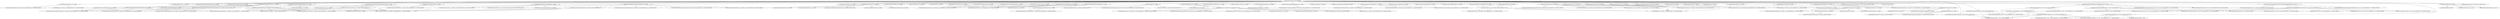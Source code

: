 digraph NationalSecurityAgency__emissary {
	"gov.nsa.emissary:emissary:jar:8.30.0-SNAPSHOT" -> "ch.qos.logback:logback-classic:jar:1.5.13:compile" ; 
	"gov.nsa.emissary:emissary:jar:8.30.0-SNAPSHOT" -> "ch.qos.logback:logback-core:jar:1.5.13:compile" ; 
	"gov.nsa.emissary:emissary:jar:8.30.0-SNAPSHOT" -> "com.fasterxml.jackson.core:jackson-annotations:jar:2.18.3:compile" ; 
	"gov.nsa.emissary:emissary:jar:8.30.0-SNAPSHOT" -> "com.fasterxml.jackson.core:jackson-core:jar:2.18.3:compile" ; 
	"gov.nsa.emissary:emissary:jar:8.30.0-SNAPSHOT" -> "com.fasterxml.jackson.core:jackson-databind:jar:2.18.3:compile" ; 
	"gov.nsa.emissary:emissary:jar:8.30.0-SNAPSHOT" -> "com.fasterxml.jackson.datatype:jackson-datatype-jsr310:jar:2.18.3:compile" ; 
	"gov.nsa.emissary:emissary:jar:8.30.0-SNAPSHOT" -> "com.google.code.gson:gson:jar:2.10.1:compile" ; 
	"gov.nsa.emissary:emissary:jar:8.30.0-SNAPSHOT" -> "com.google.guava:guava:jar:32.1.2-jre:compile" ; 
	"gov.nsa.emissary:emissary:jar:8.30.0-SNAPSHOT" -> "commons-codec:commons-codec:jar:1.18.0:compile" ; 
	"gov.nsa.emissary:emissary:jar:8.30.0-SNAPSHOT" -> "commons-io:commons-io:jar:2.19.0:compile" ; 
	"gov.nsa.emissary:emissary:jar:8.30.0-SNAPSHOT" -> "info.picocli:picocli:jar:4.7.4:compile" ; 
	"gov.nsa.emissary:emissary:jar:8.30.0-SNAPSHOT" -> "io.dropwizard.metrics:metrics-core:jar:4.2.30:compile" ; 
	"gov.nsa.emissary:emissary:jar:8.30.0-SNAPSHOT" -> "io.dropwizard.metrics:metrics-graphite:jar:4.2.30:compile" ; 
	"gov.nsa.emissary:emissary:jar:8.30.0-SNAPSHOT" -> "io.dropwizard.metrics:metrics-healthchecks:jar:4.2.30:compile" ; 
	"gov.nsa.emissary:emissary:jar:8.30.0-SNAPSHOT" -> "io.dropwizard.metrics:metrics-jmx:jar:4.2.30:compile" ; 
	"gov.nsa.emissary:emissary:jar:8.30.0-SNAPSHOT" -> "io.dropwizard.metrics:metrics-jvm:jar:4.2.30:compile" ; 
	"gov.nsa.emissary:emissary:jar:8.30.0-SNAPSHOT" -> "io.grpc:grpc-api:jar:1.45.1:compile" ; 
	"gov.nsa.emissary:emissary:jar:8.30.0-SNAPSHOT" -> "jakarta.annotation:jakarta.annotation-api:jar:2.1.1:compile" ; 
	"gov.nsa.emissary:emissary:jar:8.30.0-SNAPSHOT" -> "jakarta.ws.rs:jakarta.ws.rs-api:jar:3.1.0:compile" ; 
	"gov.nsa.emissary:emissary:jar:8.30.0-SNAPSHOT" -> "jakarta.xml.bind:jakarta.xml.bind-api:jar:4.0.2:compile" ; 
	"gov.nsa.emissary:emissary:jar:8.30.0-SNAPSHOT" -> "net.logstash.logback:logstash-logback-encoder:jar:7.2:compile" ; 
	"gov.nsa.emissary:emissary:jar:8.30.0-SNAPSHOT" -> "net.spy:spymemcached:jar:2.12.3:compile" ; 
	"gov.nsa.emissary:emissary:jar:8.30.0-SNAPSHOT" -> "org.apache.commons:commons-collections4:jar:4.4:compile" ; 
	"gov.nsa.emissary:emissary:jar:8.30.0-SNAPSHOT" -> "org.apache.commons:commons-compress:jar:1.27.1:compile" ; 
	"gov.nsa.emissary:emissary:jar:8.30.0-SNAPSHOT" -> "org.apache.commons:commons-exec:jar:1.4.0:compile" ; 
	"gov.nsa.emissary:emissary:jar:8.30.0-SNAPSHOT" -> "org.apache.commons:commons-lang3:jar:3.17.0:compile" ; 
	"gov.nsa.emissary:emissary:jar:8.30.0-SNAPSHOT" -> "org.apache.commons:commons-pool2:jar:2.11.1:compile" ; 
	"gov.nsa.emissary:emissary:jar:8.30.0-SNAPSHOT" -> "org.apache.httpcomponents.client5:httpclient5:jar:5.2.1:compile" ; 
	"gov.nsa.emissary:emissary:jar:8.30.0-SNAPSHOT" -> "org.apache.httpcomponents.core5:httpcore5:jar:5.2.1:compile" ; 
	"gov.nsa.emissary:emissary:jar:8.30.0-SNAPSHOT" -> "org.eclipse.jetty:jetty-http:jar:11.0.24:compile" ; 
	"gov.nsa.emissary:emissary:jar:8.30.0-SNAPSHOT" -> "org.eclipse.jetty:jetty-security:jar:11.0.24:compile" ; 
	"gov.nsa.emissary:emissary:jar:8.30.0-SNAPSHOT" -> "org.eclipse.jetty:jetty-server:jar:11.0.24:compile" ; 
	"gov.nsa.emissary:emissary:jar:8.30.0-SNAPSHOT" -> "org.eclipse.jetty:jetty-servlet:jar:11.0.24:compile" ; 
	"gov.nsa.emissary:emissary:jar:8.30.0-SNAPSHOT" -> "org.eclipse.jetty:jetty-util:jar:11.0.24:compile" ; 
	"gov.nsa.emissary:emissary:jar:8.30.0-SNAPSHOT" -> "org.eclipse.jetty.toolchain:jetty-jakarta-servlet-api:jar:5.0.2:compile" ; 
	"gov.nsa.emissary:emissary:jar:8.30.0-SNAPSHOT" -> "org.glassfish.jersey.containers:jersey-container-servlet-core:jar:3.1.3:compile" ; 
	"gov.nsa.emissary:emissary:jar:8.30.0-SNAPSHOT" -> "org.glassfish.jersey.core:jersey-server:jar:3.1.3:compile" ; 
	"gov.nsa.emissary:emissary:jar:8.30.0-SNAPSHOT" -> "org.glassfish.jersey.ext:jersey-mvc:jar:3.1.3:compile" ; 
	"gov.nsa.emissary:emissary:jar:8.30.0-SNAPSHOT" -> "org.glassfish.jersey.ext:jersey-mvc-mustache:jar:3.1.3:compile" ; 
	"gov.nsa.emissary:emissary:jar:8.30.0-SNAPSHOT" -> "org.glassfish.jersey.media:jersey-media-json-jackson:jar:3.1.3:compile" ; 
	"gov.nsa.emissary:emissary:jar:8.30.0-SNAPSHOT" -> "org.glassfish.jersey.media:jersey-media-multipart:jar:3.1.3:compile" ; 
	"gov.nsa.emissary:emissary:jar:8.30.0-SNAPSHOT" -> "org.jdom:jdom2:jar:2.0.6.1:compile" ; 
	"gov.nsa.emissary:emissary:jar:8.30.0-SNAPSHOT" -> "org.slf4j:log4j-over-slf4j:jar:2.0.7:compile" ; 
	"gov.nsa.emissary:emissary:jar:8.30.0-SNAPSHOT" -> "org.slf4j:slf4j-api:jar:2.0.7:compile" ; 
	"gov.nsa.emissary:emissary:jar:8.30.0-SNAPSHOT" -> "io.grpc:grpc-netty-shaded:jar:1.45.1:runtime" ; 
	"gov.nsa.emissary:emissary:jar:8.30.0-SNAPSHOT" -> "org.codehaus.janino:janino:jar:3.1.12:runtime" ; 
	"gov.nsa.emissary:emissary:jar:8.30.0-SNAPSHOT" -> "org.glassfish.jaxb:jaxb-runtime:jar:4.0.5:runtime" ; 
	"gov.nsa.emissary:emissary:jar:8.30.0-SNAPSHOT" -> "org.glassfish.jersey.inject:jersey-hk2:jar:3.1.3:runtime" ; 
	"gov.nsa.emissary:emissary:jar:8.30.0-SNAPSHOT" -> "com.google.errorprone:error_prone_annotations:jar:2.23.0:test (scope not updated to compile)" ; 
	"gov.nsa.emissary:emissary:jar:8.30.0-SNAPSHOT" -> "com.ibm.icu:icu4j:jar:73.2:test" ; 
	"gov.nsa.emissary:emissary:jar:8.30.0-SNAPSHOT" -> "org.glassfish.jersey.test-framework:jersey-test-framework-core:jar:3.1.3:test" ; 
	"gov.nsa.emissary:emissary:jar:8.30.0-SNAPSHOT" -> "org.glassfish.jersey.test-framework.providers:jersey-test-framework-provider-jetty:jar:3.1.3:test" ; 
	"gov.nsa.emissary:emissary:jar:8.30.0-SNAPSHOT" -> "org.junit.jupiter:junit-jupiter-api:jar:5.12.2:test (scope not updated to test)" ; 
	"gov.nsa.emissary:emissary:jar:8.30.0-SNAPSHOT" -> "org.junit.jupiter:junit-jupiter-params:jar:5.12.2:test (scope not updated to test)" ; 
	"gov.nsa.emissary:emissary:jar:8.30.0-SNAPSHOT" -> "org.junit.platform:junit-platform-commons:jar:1.12.2:test (scope not updated to test)" ; 
	"gov.nsa.emissary:emissary:jar:8.30.0-SNAPSHOT" -> "org.mockito:mockito-core:jar:5.17.0:test" ; 
	"gov.nsa.emissary:emissary:jar:8.30.0-SNAPSHOT" -> "org.opentest4j:opentest4j:jar:1.3.0:test (scope not updated to test)" ; 
	"ch.qos.logback:logback-classic:jar:1.5.13:compile" -> "(ch.qos.logback:logback-core:jar:1.5.13:compile - version managed from 1.5.13; omitted for duplicate)" ; 
	"ch.qos.logback:logback-classic:jar:1.5.13:compile" -> "(org.slf4j:slf4j-api:jar:2.0.7:compile - version managed from 2.0.15; omitted for duplicate)" ; 
	"com.fasterxml.jackson.core:jackson-databind:jar:2.18.3:compile" -> "(com.fasterxml.jackson.core:jackson-annotations:jar:2.18.3:compile - version managed from 2.18.3; omitted for duplicate)" ; 
	"com.fasterxml.jackson.core:jackson-databind:jar:2.18.3:compile" -> "(com.fasterxml.jackson.core:jackson-core:jar:2.18.3:compile - version managed from 2.18.3; omitted for duplicate)" ; 
	"com.fasterxml.jackson.datatype:jackson-datatype-jsr310:jar:2.18.3:compile" -> "(com.fasterxml.jackson.core:jackson-annotations:jar:2.18.3:compile - version managed from 2.18.3; omitted for duplicate)" ; 
	"com.fasterxml.jackson.datatype:jackson-datatype-jsr310:jar:2.18.3:compile" -> "(com.fasterxml.jackson.core:jackson-core:jar:2.18.3:compile - version managed from 2.18.3; omitted for duplicate)" ; 
	"com.fasterxml.jackson.datatype:jackson-datatype-jsr310:jar:2.18.3:compile" -> "(com.fasterxml.jackson.core:jackson-databind:jar:2.18.3:compile - version managed from 2.18.3; omitted for duplicate)" ; 
	"com.google.guava:guava:jar:32.1.2-jre:compile" -> "com.google.guava:failureaccess:jar:1.0.1:compile" ; 
	"com.google.guava:guava:jar:32.1.2-jre:compile" -> "com.google.guava:listenablefuture:jar:9999.0-empty-to-avoid-conflict-with-guava:compile" ; 
	"com.google.guava:guava:jar:32.1.2-jre:compile" -> "com.google.code.findbugs:jsr305:jar:3.0.2:compile" ; 
	"com.google.guava:guava:jar:32.1.2-jre:compile" -> "org.checkerframework:checker-qual:jar:3.33.0:compile" ; 
	"com.google.guava:guava:jar:32.1.2-jre:compile" -> "com.google.j2objc:j2objc-annotations:jar:2.8:compile" ; 
	"io.dropwizard.metrics:metrics-core:jar:4.2.30:compile" -> "(org.slf4j:slf4j-api:jar:2.0.7:compile - version managed from 1.7.36; omitted for duplicate)" ; 
	"io.dropwizard.metrics:metrics-graphite:jar:4.2.30:compile" -> "(io.dropwizard.metrics:metrics-core:jar:4.2.30:compile - version managed from 4.2.30; omitted for duplicate)" ; 
	"io.dropwizard.metrics:metrics-graphite:jar:4.2.30:compile" -> "com.rabbitmq:amqp-client:jar:5.24.0:compile" ; 
	"io.dropwizard.metrics:metrics-graphite:jar:4.2.30:compile" -> "(org.slf4j:slf4j-api:jar:2.0.7:compile - version managed from 1.7.36; omitted for duplicate)" ; 
	"io.dropwizard.metrics:metrics-healthchecks:jar:4.2.30:compile" -> "(io.dropwizard.metrics:metrics-core:jar:4.2.30:compile - version managed from 4.2.30; omitted for duplicate)" ; 
	"io.dropwizard.metrics:metrics-healthchecks:jar:4.2.30:compile" -> "(org.slf4j:slf4j-api:jar:2.0.7:compile - version managed from 1.7.36; omitted for duplicate)" ; 
	"io.dropwizard.metrics:metrics-jmx:jar:4.2.30:compile" -> "(io.dropwizard.metrics:metrics-core:jar:4.2.30:compile - version managed from 4.2.30; omitted for duplicate)" ; 
	"io.dropwizard.metrics:metrics-jmx:jar:4.2.30:compile" -> "(org.slf4j:slf4j-api:jar:2.0.7:compile - version managed from 1.7.36; omitted for duplicate)" ; 
	"io.dropwizard.metrics:metrics-jvm:jar:4.2.30:compile" -> "(io.dropwizard.metrics:metrics-core:jar:4.2.30:compile - version managed from 4.2.30; omitted for duplicate)" ; 
	"io.dropwizard.metrics:metrics-jvm:jar:4.2.30:compile" -> "(org.slf4j:slf4j-api:jar:2.0.7:compile - version managed from 1.7.36; omitted for duplicate)" ; 
	"io.grpc:grpc-api:jar:1.45.1:compile" -> "io.grpc:grpc-context:jar:1.45.1:compile (version managed from 1.45.1)" ; 
	"io.grpc:grpc-api:jar:1.45.1:compile" -> "(com.google.code.findbugs:jsr305:jar:3.0.2:compile - omitted for duplicate)" ; 
	"io.grpc:grpc-api:jar:1.45.1:compile" -> "(com.google.errorprone:error_prone_annotations:jar:2.23.0:compile - version managed from 2.10.0; omitted for duplicate)" ; 
	"io.grpc:grpc-api:jar:1.45.1:compile" -> "(com.google.guava:guava:jar:32.1.2-jre:runtime - version managed from 31.0.1-android; omitted for duplicate)" ; 
	"jakarta.xml.bind:jakarta.xml.bind-api:jar:4.0.2:compile" -> "jakarta.activation:jakarta.activation-api:jar:2.1.3:compile" ; 
	"net.logstash.logback:logstash-logback-encoder:jar:7.2:compile" -> "(com.fasterxml.jackson.core:jackson-databind:jar:2.18.3:compile - version managed from 2.13.3; omitted for duplicate)" ; 
	"org.apache.commons:commons-compress:jar:1.27.1:compile" -> "(commons-codec:commons-codec:jar:1.18.0:compile - version managed from 1.17.1; omitted for duplicate)" ; 
	"org.apache.commons:commons-compress:jar:1.27.1:compile" -> "(commons-io:commons-io:jar:2.19.0:compile - version managed from 2.16.1; omitted for duplicate)" ; 
	"org.apache.commons:commons-compress:jar:1.27.1:compile" -> "(org.apache.commons:commons-lang3:jar:3.17.0:compile - version managed from 3.16.0; omitted for duplicate)" ; 
	"org.apache.httpcomponents.client5:httpclient5:jar:5.2.1:compile" -> "(org.apache.httpcomponents.core5:httpcore5:jar:5.2.1:compile - version managed from 5.2; omitted for duplicate)" ; 
	"org.apache.httpcomponents.client5:httpclient5:jar:5.2.1:compile" -> "org.apache.httpcomponents.core5:httpcore5-h2:jar:5.2:compile" ; 
	"org.apache.httpcomponents.client5:httpclient5:jar:5.2.1:compile" -> "(org.slf4j:slf4j-api:jar:2.0.7:compile - version managed from 1.7.36; omitted for duplicate)" ; 
	"org.apache.httpcomponents.core5:httpcore5-h2:jar:5.2:compile" -> "(org.apache.httpcomponents.core5:httpcore5:jar:5.2.1:compile - version managed from 5.2; omitted for duplicate)" ; 
	"org.eclipse.jetty:jetty-http:jar:11.0.24:compile" -> "org.eclipse.jetty:jetty-io:jar:11.0.24:compile (version managed from 11.0.24)" ; 
	"org.eclipse.jetty:jetty-http:jar:11.0.24:compile" -> "(org.eclipse.jetty:jetty-util:jar:11.0.24:compile - version managed from 11.0.24; omitted for duplicate)" ; 
	"org.eclipse.jetty:jetty-http:jar:11.0.24:compile" -> "(org.slf4j:slf4j-api:jar:2.0.7:compile - version managed from 2.0.9; omitted for duplicate)" ; 
	"org.eclipse.jetty:jetty-io:jar:11.0.24:compile (version managed from 11.0.24)" -> "(org.eclipse.jetty:jetty-util:jar:11.0.24:compile - version managed from 11.0.24; omitted for duplicate)" ; 
	"org.eclipse.jetty:jetty-io:jar:11.0.24:compile (version managed from 11.0.24)" -> "(org.slf4j:slf4j-api:jar:2.0.7:compile - version managed from 2.0.9; omitted for duplicate)" ; 
	"org.eclipse.jetty:jetty-security:jar:11.0.24:compile" -> "(org.eclipse.jetty:jetty-server:jar:11.0.24:compile - version managed from 11.0.24; omitted for duplicate)" ; 
	"org.eclipse.jetty:jetty-security:jar:11.0.24:compile" -> "(org.slf4j:slf4j-api:jar:2.0.7:compile - version managed from 2.0.9; omitted for duplicate)" ; 
	"org.eclipse.jetty:jetty-server:jar:11.0.24:compile" -> "(org.eclipse.jetty:jetty-http:jar:11.0.24:compile - version managed from 11.0.24; omitted for duplicate)" ; 
	"org.eclipse.jetty:jetty-server:jar:11.0.24:compile" -> "(org.eclipse.jetty:jetty-io:jar:11.0.24:compile - version managed from 11.0.24; omitted for duplicate)" ; 
	"org.eclipse.jetty:jetty-server:jar:11.0.24:compile" -> "(org.eclipse.jetty.toolchain:jetty-jakarta-servlet-api:jar:5.0.2:compile - version managed from 5.0.2; omitted for duplicate)" ; 
	"org.eclipse.jetty:jetty-server:jar:11.0.24:compile" -> "(org.slf4j:slf4j-api:jar:2.0.7:compile - version managed from 2.0.9; omitted for duplicate)" ; 
	"org.eclipse.jetty:jetty-servlet:jar:11.0.24:compile" -> "(org.eclipse.jetty:jetty-security:jar:11.0.24:compile - version managed from 11.0.24; omitted for duplicate)" ; 
	"org.eclipse.jetty:jetty-servlet:jar:11.0.24:compile" -> "(org.slf4j:slf4j-api:jar:2.0.7:compile - version managed from 2.0.9; omitted for duplicate)" ; 
	"org.eclipse.jetty:jetty-util:jar:11.0.24:compile" -> "(org.slf4j:slf4j-api:jar:2.0.7:compile - version managed from 2.0.9; omitted for duplicate)" ; 
	"org.glassfish.jersey.containers:jersey-container-servlet-core:jar:3.1.3:compile" -> "jakarta.inject:jakarta.inject-api:jar:2.0.1:compile" ; 
	"org.glassfish.jersey.containers:jersey-container-servlet-core:jar:3.1.3:compile" -> "org.glassfish.jersey.core:jersey-common:jar:3.1.3:compile (version managed from 3.1.3)" ; 
	"org.glassfish.jersey.containers:jersey-container-servlet-core:jar:3.1.3:compile" -> "(org.glassfish.jersey.core:jersey-server:jar:3.1.3:compile - version managed from 3.1.3; omitted for duplicate)" ; 
	"org.glassfish.jersey.containers:jersey-container-servlet-core:jar:3.1.3:compile" -> "(jakarta.ws.rs:jakarta.ws.rs-api:jar:3.1.0:compile - version managed from 3.1.0; omitted for duplicate)" ; 
	"org.glassfish.jersey.core:jersey-common:jar:3.1.3:compile (version managed from 3.1.3)" -> "(jakarta.ws.rs:jakarta.ws.rs-api:jar:3.1.0:compile - version managed from 3.1.0; omitted for duplicate)" ; 
	"org.glassfish.jersey.core:jersey-common:jar:3.1.3:compile (version managed from 3.1.3)" -> "(jakarta.annotation:jakarta.annotation-api:jar:2.1.1:compile - version managed from 2.1.1; omitted for duplicate)" ; 
	"org.glassfish.jersey.core:jersey-common:jar:3.1.3:compile (version managed from 3.1.3)" -> "(jakarta.inject:jakarta.inject-api:jar:2.0.1:compile - omitted for duplicate)" ; 
	"org.glassfish.jersey.core:jersey-common:jar:3.1.3:compile (version managed from 3.1.3)" -> "org.glassfish.hk2:osgi-resource-locator:jar:1.0.3:compile" ; 
	"org.glassfish.jersey.core:jersey-server:jar:3.1.3:compile" -> "(org.glassfish.jersey.core:jersey-common:jar:3.1.3:compile - version managed from 3.1.3; omitted for duplicate)" ; 
	"org.glassfish.jersey.core:jersey-server:jar:3.1.3:compile" -> "org.glassfish.jersey.core:jersey-client:jar:3.1.3:compile (version managed from 3.1.3)" ; 
	"org.glassfish.jersey.core:jersey-server:jar:3.1.3:compile" -> "(jakarta.ws.rs:jakarta.ws.rs-api:jar:3.1.0:compile - version managed from 3.1.0; omitted for duplicate)" ; 
	"org.glassfish.jersey.core:jersey-server:jar:3.1.3:compile" -> "(jakarta.annotation:jakarta.annotation-api:jar:2.1.1:compile - version managed from 2.1.1; omitted for duplicate)" ; 
	"org.glassfish.jersey.core:jersey-server:jar:3.1.3:compile" -> "(jakarta.inject:jakarta.inject-api:jar:2.0.1:compile - omitted for duplicate)" ; 
	"org.glassfish.jersey.core:jersey-server:jar:3.1.3:compile" -> "jakarta.validation:jakarta.validation-api:jar:3.0.2:compile" ; 
	"org.glassfish.jersey.core:jersey-client:jar:3.1.3:compile (version managed from 3.1.3)" -> "(jakarta.ws.rs:jakarta.ws.rs-api:jar:3.1.0:compile - version managed from 3.1.0; omitted for duplicate)" ; 
	"org.glassfish.jersey.core:jersey-client:jar:3.1.3:compile (version managed from 3.1.3)" -> "(org.glassfish.jersey.core:jersey-common:jar:3.1.3:compile - version managed from 3.1.3; omitted for duplicate)" ; 
	"org.glassfish.jersey.core:jersey-client:jar:3.1.3:compile (version managed from 3.1.3)" -> "(jakarta.inject:jakarta.inject-api:jar:2.0.1:compile - omitted for duplicate)" ; 
	"org.glassfish.jersey.ext:jersey-mvc:jar:3.1.3:compile" -> "(org.glassfish.jersey.core:jersey-server:jar:3.1.3:compile - version managed from 3.1.3; omitted for duplicate)" ; 
	"org.glassfish.jersey.ext:jersey-mvc:jar:3.1.3:compile" -> "(jakarta.ws.rs:jakarta.ws.rs-api:jar:3.1.0:compile - version managed from 3.1.0; omitted for duplicate)" ; 
	"org.glassfish.jersey.ext:jersey-mvc-mustache:jar:3.1.3:compile" -> "(org.glassfish.jersey.ext:jersey-mvc:jar:3.1.3:compile - version managed from 3.1.3; omitted for duplicate)" ; 
	"org.glassfish.jersey.ext:jersey-mvc-mustache:jar:3.1.3:compile" -> "com.github.spullara.mustache.java:compiler:jar:0.9.10:compile" ; 
	"org.glassfish.jersey.ext:jersey-mvc-mustache:jar:3.1.3:compile" -> "(com.google.guava:guava:jar:32.1.2-jre:compile - version managed from 31.1-jre; omitted for duplicate)" ; 
	"org.glassfish.jersey.ext:jersey-mvc-mustache:jar:3.1.3:compile" -> "(jakarta.ws.rs:jakarta.ws.rs-api:jar:3.1.0:compile - version managed from 3.1.0; omitted for duplicate)" ; 
	"org.glassfish.jersey.media:jersey-media-json-jackson:jar:3.1.3:compile" -> "(org.glassfish.jersey.core:jersey-common:jar:3.1.3:compile - version managed from 3.1.3; omitted for duplicate)" ; 
	"org.glassfish.jersey.media:jersey-media-json-jackson:jar:3.1.3:compile" -> "org.glassfish.jersey.ext:jersey-entity-filtering:jar:3.1.3:compile (version managed from 3.1.3)" ; 
	"org.glassfish.jersey.media:jersey-media-json-jackson:jar:3.1.3:compile" -> "(com.fasterxml.jackson.core:jackson-annotations:jar:2.18.3:compile - version managed from 2.14.1; omitted for duplicate)" ; 
	"org.glassfish.jersey.media:jersey-media-json-jackson:jar:3.1.3:compile" -> "(com.fasterxml.jackson.core:jackson-databind:jar:2.18.3:compile - version managed from 2.14.1; omitted for duplicate)" ; 
	"org.glassfish.jersey.media:jersey-media-json-jackson:jar:3.1.3:compile" -> "com.fasterxml.jackson.module:jackson-module-jakarta-xmlbind-annotations:jar:2.18.3:compile (version managed from 2.14.1)" ; 
	"org.glassfish.jersey.media:jersey-media-json-jackson:jar:3.1.3:compile" -> "(jakarta.xml.bind:jakarta.xml.bind-api:jar:4.0.2:compile - version managed from 4.0.0; omitted for duplicate)" ; 
	"org.glassfish.jersey.ext:jersey-entity-filtering:jar:3.1.3:compile (version managed from 3.1.3)" -> "(jakarta.ws.rs:jakarta.ws.rs-api:jar:3.1.0:compile - version managed from 3.1.0; omitted for duplicate)" ; 
	"com.fasterxml.jackson.module:jackson-module-jakarta-xmlbind-annotations:jar:2.18.3:compile (version managed from 2.14.1)" -> "(com.fasterxml.jackson.core:jackson-annotations:jar:2.18.3:compile - version managed from 2.18.3; omitted for duplicate)" ; 
	"com.fasterxml.jackson.module:jackson-module-jakarta-xmlbind-annotations:jar:2.18.3:compile (version managed from 2.14.1)" -> "(com.fasterxml.jackson.core:jackson-core:jar:2.18.3:compile - version managed from 2.18.3; omitted for duplicate)" ; 
	"com.fasterxml.jackson.module:jackson-module-jakarta-xmlbind-annotations:jar:2.18.3:compile (version managed from 2.14.1)" -> "(com.fasterxml.jackson.core:jackson-databind:jar:2.18.3:compile - version managed from 2.18.3; omitted for duplicate)" ; 
	"org.glassfish.jersey.media:jersey-media-multipart:jar:3.1.3:compile" -> "(org.glassfish.jersey.core:jersey-common:jar:3.1.3:compile - version managed from 3.1.3; omitted for duplicate)" ; 
	"org.glassfish.jersey.media:jersey-media-multipart:jar:3.1.3:compile" -> "org.jvnet.mimepull:mimepull:jar:1.9.15:compile" ; 
	"org.slf4j:log4j-over-slf4j:jar:2.0.7:compile" -> "(org.slf4j:slf4j-api:jar:2.0.7:compile - version managed from 2.0.7; omitted for duplicate)" ; 
	"io.grpc:grpc-netty-shaded:jar:1.45.1:runtime" -> "(com.google.guava:guava:jar:32.1.2-jre:runtime - version managed from 31.0.1-android; omitted for duplicate)" ; 
	"io.grpc:grpc-netty-shaded:jar:1.45.1:runtime" -> "(com.google.errorprone:error_prone_annotations:jar:2.23.0:runtime - version managed from 2.10.0; omitted for duplicate)" ; 
	"io.grpc:grpc-netty-shaded:jar:1.45.1:runtime" -> "io.perfmark:perfmark-api:jar:0.23.0:runtime" ; 
	"io.grpc:grpc-netty-shaded:jar:1.45.1:runtime" -> "io.grpc:grpc-core:jar:1.45.1:runtime (version managed from [1.45.1])" ; 
	"io.grpc:grpc-core:jar:1.45.1:runtime (version managed from [1.45.1])" -> "(io.grpc:grpc-api:jar:1.45.1:runtime - version managed from [1.45.1]; omitted for duplicate)" ; 
	"io.grpc:grpc-core:jar:1.45.1:runtime (version managed from [1.45.1])" -> "(com.google.code.gson:gson:jar:2.10.1:runtime - version managed from 2.8.9; omitted for duplicate)" ; 
	"io.grpc:grpc-core:jar:1.45.1:runtime (version managed from [1.45.1])" -> "com.google.android:annotations:jar:4.1.1.4:runtime" ; 
	"io.grpc:grpc-core:jar:1.45.1:runtime (version managed from [1.45.1])" -> "org.codehaus.mojo:animal-sniffer-annotations:jar:1.19:runtime" ; 
	"io.grpc:grpc-core:jar:1.45.1:runtime (version managed from [1.45.1])" -> "(com.google.errorprone:error_prone_annotations:jar:2.23.0:runtime - version managed from 2.10.0; omitted for duplicate)" ; 
	"io.grpc:grpc-core:jar:1.45.1:runtime (version managed from [1.45.1])" -> "(com.google.guava:guava:jar:32.1.2-jre:runtime - version managed from 31.0.1-android; omitted for duplicate)" ; 
	"io.grpc:grpc-core:jar:1.45.1:runtime (version managed from [1.45.1])" -> "(io.perfmark:perfmark-api:jar:0.23.0:runtime - omitted for duplicate)" ; 
	"org.codehaus.janino:janino:jar:3.1.12:runtime" -> "org.codehaus.janino:commons-compiler:jar:3.1.12:runtime" ; 
	"org.glassfish.jaxb:jaxb-runtime:jar:4.0.5:runtime" -> "org.glassfish.jaxb:jaxb-core:jar:4.0.5:runtime" ; 
	"org.glassfish.jaxb:jaxb-core:jar:4.0.5:runtime" -> "(jakarta.xml.bind:jakarta.xml.bind-api:jar:4.0.2:runtime - version managed from 4.0.2; omitted for duplicate)" ; 
	"org.glassfish.jaxb:jaxb-core:jar:4.0.5:runtime" -> "(jakarta.activation:jakarta.activation-api:jar:2.1.3:runtime - omitted for duplicate)" ; 
	"org.glassfish.jaxb:jaxb-core:jar:4.0.5:runtime" -> "org.eclipse.angus:angus-activation:jar:2.0.2:runtime" ; 
	"org.glassfish.jaxb:jaxb-core:jar:4.0.5:runtime" -> "org.glassfish.jaxb:txw2:jar:4.0.5:runtime" ; 
	"org.glassfish.jaxb:jaxb-core:jar:4.0.5:runtime" -> "com.sun.istack:istack-commons-runtime:jar:4.1.2:runtime" ; 
	"org.eclipse.angus:angus-activation:jar:2.0.2:runtime" -> "(jakarta.activation:jakarta.activation-api:jar:2.1.3:runtime - omitted for duplicate)" ; 
	"org.glassfish.jersey.inject:jersey-hk2:jar:3.1.3:runtime" -> "(org.glassfish.jersey.core:jersey-common:jar:3.1.3:runtime - version managed from 3.1.3; omitted for duplicate)" ; 
	"org.glassfish.jersey.inject:jersey-hk2:jar:3.1.3:runtime" -> "org.glassfish.hk2:hk2-locator:jar:3.0.4:runtime" ; 
	"org.glassfish.jersey.inject:jersey-hk2:jar:3.1.3:runtime" -> "org.javassist:javassist:jar:3.29.2-GA:runtime" ; 
	"org.glassfish.hk2:hk2-locator:jar:3.0.4:runtime" -> "org.glassfish.hk2.external:aopalliance-repackaged:jar:3.0.4:runtime" ; 
	"org.glassfish.hk2:hk2-locator:jar:3.0.4:runtime" -> "org.glassfish.hk2:hk2-api:jar:3.0.4:runtime" ; 
	"org.glassfish.hk2:hk2-locator:jar:3.0.4:runtime" -> "org.glassfish.hk2:hk2-utils:jar:3.0.4:runtime" ; 
	"org.glassfish.hk2:hk2-api:jar:3.0.4:runtime" -> "(org.glassfish.hk2:hk2-utils:jar:3.0.4:runtime - omitted for duplicate)" ; 
	"org.glassfish.hk2:hk2-api:jar:3.0.4:runtime" -> "(org.glassfish.hk2.external:aopalliance-repackaged:jar:3.0.4:runtime - omitted for duplicate)" ; 
	"org.glassfish.jersey.test-framework:jersey-test-framework-core:jar:3.1.3:test" -> "(jakarta.xml.bind:jakarta.xml.bind-api:jar:4.0.2:test - version managed from 4.0.0; omitted for duplicate)" ; 
	"org.glassfish.jersey.test-framework:jersey-test-framework-core:jar:3.1.3:test" -> "(org.glassfish.jersey.core:jersey-server:jar:3.1.3:test - version managed from 3.1.3; omitted for duplicate)" ; 
	"org.glassfish.jersey.test-framework:jersey-test-framework-core:jar:3.1.3:test" -> "org.glassfish.jersey.media:jersey-media-jaxb:jar:3.1.3:test (version managed from 3.1.3)" ; 
	"org.glassfish.jersey.test-framework:jersey-test-framework-core:jar:3.1.3:test" -> "(org.glassfish.jersey.containers:jersey-container-servlet-core:jar:3.1.3:test - version managed from 3.1.3; omitted for duplicate)" ; 
	"org.glassfish.jersey.test-framework:jersey-test-framework-core:jar:3.1.3:test" -> "org.junit.jupiter:junit-jupiter:jar:5.12.2:test (version managed from 5.9.3)" ; 
	"org.glassfish.jersey.media:jersey-media-jaxb:jar:3.1.3:test (version managed from 3.1.3)" -> "(org.glassfish.jersey.core:jersey-common:jar:3.1.3:test - version managed from 3.1.3; omitted for duplicate)" ; 
	"org.glassfish.jersey.media:jersey-media-jaxb:jar:3.1.3:test (version managed from 3.1.3)" -> "(jakarta.inject:jakarta.inject-api:jar:2.0.1:test - omitted for duplicate)" ; 
	"org.glassfish.jersey.media:jersey-media-jaxb:jar:3.1.3:test (version managed from 3.1.3)" -> "(org.glassfish.hk2:osgi-resource-locator:jar:1.0.3:test - omitted for duplicate)" ; 
	"org.junit.jupiter:junit-jupiter:jar:5.12.2:test (version managed from 5.9.3)" -> "(org.junit.jupiter:junit-jupiter-api:jar:5.12.2:test - version managed from 5.12.2; omitted for duplicate)" ; 
	"org.junit.jupiter:junit-jupiter:jar:5.12.2:test (version managed from 5.9.3)" -> "(org.junit.jupiter:junit-jupiter-params:jar:5.12.2:test - version managed from 5.12.2; omitted for duplicate)" ; 
	"org.junit.jupiter:junit-jupiter:jar:5.12.2:test (version managed from 5.9.3)" -> "org.junit.jupiter:junit-jupiter-engine:jar:5.12.2:test (version managed from 5.12.2)" ; 
	"org.junit.jupiter:junit-jupiter-engine:jar:5.12.2:test (version managed from 5.12.2)" -> "org.junit.platform:junit-platform-engine:jar:1.12.2:test (version managed from 1.12.2)" ; 
	"org.junit.jupiter:junit-jupiter-engine:jar:5.12.2:test (version managed from 5.12.2)" -> "(org.junit.jupiter:junit-jupiter-api:jar:5.12.2:test - version managed from 5.12.2; omitted for duplicate)" ; 
	"org.junit.jupiter:junit-jupiter-engine:jar:5.12.2:test (version managed from 5.12.2)" -> "(org.apiguardian:apiguardian-api:jar:1.1.2:test - omitted for duplicate)" ; 
	"org.junit.platform:junit-platform-engine:jar:1.12.2:test (version managed from 1.12.2)" -> "(org.opentest4j:opentest4j:jar:1.3.0:test - version managed from 1.3.0; omitted for duplicate)" ; 
	"org.junit.platform:junit-platform-engine:jar:1.12.2:test (version managed from 1.12.2)" -> "(org.junit.platform:junit-platform-commons:jar:1.12.2:test - version managed from 1.12.2; omitted for duplicate)" ; 
	"org.junit.platform:junit-platform-engine:jar:1.12.2:test (version managed from 1.12.2)" -> "(org.apiguardian:apiguardian-api:jar:1.1.2:test - omitted for duplicate)" ; 
	"org.glassfish.jersey.test-framework.providers:jersey-test-framework-provider-jetty:jar:3.1.3:test" -> "(org.glassfish.jersey.test-framework:jersey-test-framework-core:jar:3.1.3:test - version managed from 3.1.3; omitted for duplicate)" ; 
	"org.glassfish.jersey.test-framework.providers:jersey-test-framework-provider-jetty:jar:3.1.3:test" -> "org.glassfish.jersey.containers:jersey-container-jetty-http:jar:3.1.3:test (version managed from 3.1.3)" ; 
	"org.glassfish.jersey.test-framework.providers:jersey-test-framework-provider-jetty:jar:3.1.3:test" -> "(org.junit.jupiter:junit-jupiter:jar:5.12.2:test - version managed from 5.9.3; omitted for duplicate)" ; 
	"org.glassfish.jersey.containers:jersey-container-jetty-http:jar:3.1.3:test (version managed from 3.1.3)" -> "(jakarta.inject:jakarta.inject-api:jar:2.0.1:test - omitted for duplicate)" ; 
	"org.glassfish.jersey.containers:jersey-container-jetty-http:jar:3.1.3:test (version managed from 3.1.3)" -> "(org.eclipse.jetty:jetty-server:jar:11.0.24:test - version managed from 11.0.15; omitted for duplicate)" ; 
	"org.glassfish.jersey.containers:jersey-container-jetty-http:jar:3.1.3:test (version managed from 3.1.3)" -> "(org.slf4j:slf4j-api:jar:2.0.7:test - version managed from 2.0.7; omitted for duplicate)" ; 
	"org.glassfish.jersey.containers:jersey-container-jetty-http:jar:3.1.3:test (version managed from 3.1.3)" -> "(org.eclipse.jetty:jetty-util:jar:11.0.24:test - version managed from 11.0.15; omitted for duplicate)" ; 
	"org.glassfish.jersey.containers:jersey-container-jetty-http:jar:3.1.3:test (version managed from 3.1.3)" -> "(org.glassfish.jersey.core:jersey-common:jar:3.1.3:test - version managed from 3.1.3; omitted for duplicate)" ; 
	"org.glassfish.jersey.containers:jersey-container-jetty-http:jar:3.1.3:test (version managed from 3.1.3)" -> "(org.glassfish.jersey.core:jersey-server:jar:3.1.3:test - version managed from 3.1.3; omitted for duplicate)" ; 
	"org.glassfish.jersey.containers:jersey-container-jetty-http:jar:3.1.3:test (version managed from 3.1.3)" -> "(jakarta.ws.rs:jakarta.ws.rs-api:jar:3.1.0:test - version managed from 3.1.0; omitted for duplicate)" ; 
	"org.junit.jupiter:junit-jupiter-api:jar:5.12.2:test (scope not updated to test)" -> "(org.opentest4j:opentest4j:jar:1.3.0:test - version managed from 1.3.0; omitted for duplicate)" ; 
	"org.junit.jupiter:junit-jupiter-api:jar:5.12.2:test (scope not updated to test)" -> "(org.junit.platform:junit-platform-commons:jar:1.12.2:test - version managed from 1.12.2; omitted for duplicate)" ; 
	"org.junit.jupiter:junit-jupiter-api:jar:5.12.2:test (scope not updated to test)" -> "org.apiguardian:apiguardian-api:jar:1.1.2:test" ; 
	"org.junit.jupiter:junit-jupiter-params:jar:5.12.2:test (scope not updated to test)" -> "(org.junit.jupiter:junit-jupiter-api:jar:5.12.2:test - version managed from 5.12.2; omitted for duplicate)" ; 
	"org.junit.jupiter:junit-jupiter-params:jar:5.12.2:test (scope not updated to test)" -> "(org.apiguardian:apiguardian-api:jar:1.1.2:test - omitted for duplicate)" ; 
	"org.junit.platform:junit-platform-commons:jar:1.12.2:test (scope not updated to test)" -> "(org.apiguardian:apiguardian-api:jar:1.1.2:test - omitted for duplicate)" ; 
	"org.mockito:mockito-core:jar:5.17.0:test" -> "net.bytebuddy:byte-buddy:jar:1.15.11:test" ; 
	"org.mockito:mockito-core:jar:5.17.0:test" -> "net.bytebuddy:byte-buddy-agent:jar:1.15.11:test" ; 
	"org.mockito:mockito-core:jar:5.17.0:test" -> "org.objenesis:objenesis:jar:3.3:test" ; 
}
